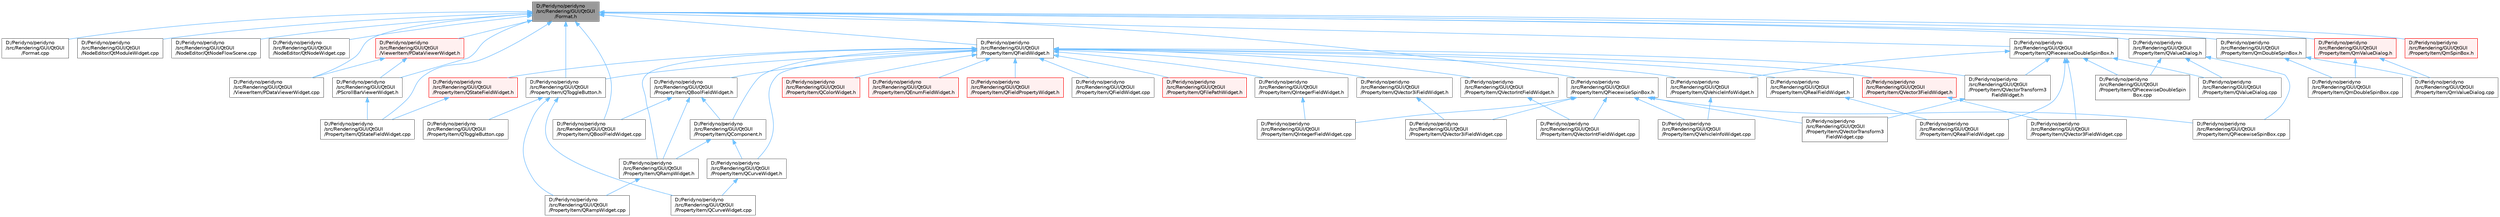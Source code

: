 digraph "D:/Peridyno/peridyno/src/Rendering/GUI/QtGUI/Format.h"
{
 // LATEX_PDF_SIZE
  bgcolor="transparent";
  edge [fontname=Helvetica,fontsize=10,labelfontname=Helvetica,labelfontsize=10];
  node [fontname=Helvetica,fontsize=10,shape=box,height=0.2,width=0.4];
  Node1 [id="Node000001",label="D:/Peridyno/peridyno\l/src/Rendering/GUI/QtGUI\l/Format.h",height=0.2,width=0.4,color="gray40", fillcolor="grey60", style="filled", fontcolor="black",tooltip=" "];
  Node1 -> Node2 [id="edge1_Node000001_Node000002",dir="back",color="steelblue1",style="solid",tooltip=" "];
  Node2 [id="Node000002",label="D:/Peridyno/peridyno\l/src/Rendering/GUI/QtGUI\l/Format.cpp",height=0.2,width=0.4,color="grey40", fillcolor="white", style="filled",URL="$_format_8cpp.html",tooltip=" "];
  Node1 -> Node3 [id="edge2_Node000001_Node000003",dir="back",color="steelblue1",style="solid",tooltip=" "];
  Node3 [id="Node000003",label="D:/Peridyno/peridyno\l/src/Rendering/GUI/QtGUI\l/NodeEditor/QtModuleWidget.cpp",height=0.2,width=0.4,color="grey40", fillcolor="white", style="filled",URL="$_qt_module_widget_8cpp.html",tooltip=" "];
  Node1 -> Node4 [id="edge3_Node000001_Node000004",dir="back",color="steelblue1",style="solid",tooltip=" "];
  Node4 [id="Node000004",label="D:/Peridyno/peridyno\l/src/Rendering/GUI/QtGUI\l/NodeEditor/QtNodeFlowScene.cpp",height=0.2,width=0.4,color="grey40", fillcolor="white", style="filled",URL="$_qt_node_flow_scene_8cpp.html",tooltip=" "];
  Node1 -> Node5 [id="edge4_Node000001_Node000005",dir="back",color="steelblue1",style="solid",tooltip=" "];
  Node5 [id="Node000005",label="D:/Peridyno/peridyno\l/src/Rendering/GUI/QtGUI\l/NodeEditor/QtNodeWidget.cpp",height=0.2,width=0.4,color="grey40", fillcolor="white", style="filled",URL="$_qt_node_widget_8cpp.html",tooltip=" "];
  Node1 -> Node6 [id="edge5_Node000001_Node000006",dir="back",color="steelblue1",style="solid",tooltip=" "];
  Node6 [id="Node000006",label="D:/Peridyno/peridyno\l/src/Rendering/GUI/QtGUI\l/PScrollBarViewerWidget.h",height=0.2,width=0.4,color="grey40", fillcolor="white", style="filled",URL="$_p_scroll_bar_viewer_widget_8h.html",tooltip=" "];
  Node6 -> Node7 [id="edge6_Node000006_Node000007",dir="back",color="steelblue1",style="solid",tooltip=" "];
  Node7 [id="Node000007",label="D:/Peridyno/peridyno\l/src/Rendering/GUI/QtGUI\l/PropertyItem/QStateFieldWidget.cpp",height=0.2,width=0.4,color="grey40", fillcolor="white", style="filled",URL="$_q_state_field_widget_8cpp.html",tooltip=" "];
  Node1 -> Node8 [id="edge7_Node000001_Node000008",dir="back",color="steelblue1",style="solid",tooltip=" "];
  Node8 [id="Node000008",label="D:/Peridyno/peridyno\l/src/Rendering/GUI/QtGUI\l/PropertyItem/QBoolFieldWidget.cpp",height=0.2,width=0.4,color="grey40", fillcolor="white", style="filled",URL="$_q_bool_field_widget_8cpp.html",tooltip=" "];
  Node1 -> Node9 [id="edge8_Node000001_Node000009",dir="back",color="steelblue1",style="solid",tooltip=" "];
  Node9 [id="Node000009",label="D:/Peridyno/peridyno\l/src/Rendering/GUI/QtGUI\l/PropertyItem/QFieldWidget.h",height=0.2,width=0.4,color="grey40", fillcolor="white", style="filled",URL="$_q_field_widget_8h.html",tooltip=" "];
  Node9 -> Node10 [id="edge9_Node000009_Node000010",dir="back",color="steelblue1",style="solid",tooltip=" "];
  Node10 [id="Node000010",label="D:/Peridyno/peridyno\l/src/Rendering/GUI/QtGUI\l/PropertyItem/QBoolFieldWidget.h",height=0.2,width=0.4,color="grey40", fillcolor="white", style="filled",URL="$_q_bool_field_widget_8h.html",tooltip=" "];
  Node10 -> Node8 [id="edge10_Node000010_Node000008",dir="back",color="steelblue1",style="solid",tooltip=" "];
  Node10 -> Node11 [id="edge11_Node000010_Node000011",dir="back",color="steelblue1",style="solid",tooltip=" "];
  Node11 [id="Node000011",label="D:/Peridyno/peridyno\l/src/Rendering/GUI/QtGUI\l/PropertyItem/QComponent.h",height=0.2,width=0.4,color="grey40", fillcolor="white", style="filled",URL="$_q_component_8h.html",tooltip=" "];
  Node11 -> Node12 [id="edge12_Node000011_Node000012",dir="back",color="steelblue1",style="solid",tooltip=" "];
  Node12 [id="Node000012",label="D:/Peridyno/peridyno\l/src/Rendering/GUI/QtGUI\l/PropertyItem/QCurveWidget.h",height=0.2,width=0.4,color="grey40", fillcolor="white", style="filled",URL="$_q_curve_widget_8h.html",tooltip=" "];
  Node12 -> Node13 [id="edge13_Node000012_Node000013",dir="back",color="steelblue1",style="solid",tooltip=" "];
  Node13 [id="Node000013",label="D:/Peridyno/peridyno\l/src/Rendering/GUI/QtGUI\l/PropertyItem/QCurveWidget.cpp",height=0.2,width=0.4,color="grey40", fillcolor="white", style="filled",URL="$_q_curve_widget_8cpp.html",tooltip=" "];
  Node11 -> Node14 [id="edge14_Node000011_Node000014",dir="back",color="steelblue1",style="solid",tooltip=" "];
  Node14 [id="Node000014",label="D:/Peridyno/peridyno\l/src/Rendering/GUI/QtGUI\l/PropertyItem/QRampWidget.h",height=0.2,width=0.4,color="grey40", fillcolor="white", style="filled",URL="$_q_ramp_widget_8h.html",tooltip=" "];
  Node14 -> Node15 [id="edge15_Node000014_Node000015",dir="back",color="steelblue1",style="solid",tooltip=" "];
  Node15 [id="Node000015",label="D:/Peridyno/peridyno\l/src/Rendering/GUI/QtGUI\l/PropertyItem/QRampWidget.cpp",height=0.2,width=0.4,color="grey40", fillcolor="white", style="filled",URL="$_q_ramp_widget_8cpp.html",tooltip=" "];
  Node10 -> Node14 [id="edge16_Node000010_Node000014",dir="back",color="steelblue1",style="solid",tooltip=" "];
  Node9 -> Node16 [id="edge17_Node000009_Node000016",dir="back",color="steelblue1",style="solid",tooltip=" "];
  Node16 [id="Node000016",label="D:/Peridyno/peridyno\l/src/Rendering/GUI/QtGUI\l/PropertyItem/QColorWidget.h",height=0.2,width=0.4,color="red", fillcolor="#FFF0F0", style="filled",URL="$_q_color_widget_8h.html",tooltip=" "];
  Node9 -> Node11 [id="edge18_Node000009_Node000011",dir="back",color="steelblue1",style="solid",tooltip=" "];
  Node9 -> Node12 [id="edge19_Node000009_Node000012",dir="back",color="steelblue1",style="solid",tooltip=" "];
  Node9 -> Node18 [id="edge20_Node000009_Node000018",dir="back",color="steelblue1",style="solid",tooltip=" "];
  Node18 [id="Node000018",label="D:/Peridyno/peridyno\l/src/Rendering/GUI/QtGUI\l/PropertyItem/QEnumFieldWidget.h",height=0.2,width=0.4,color="red", fillcolor="#FFF0F0", style="filled",URL="$_q_enum_field_widget_8h.html",tooltip=" "];
  Node9 -> Node20 [id="edge21_Node000009_Node000020",dir="back",color="steelblue1",style="solid",tooltip=" "];
  Node20 [id="Node000020",label="D:/Peridyno/peridyno\l/src/Rendering/GUI/QtGUI\l/PropertyItem/QFieldPropertyWidget.h",height=0.2,width=0.4,color="red", fillcolor="#FFF0F0", style="filled",URL="$_q_field_property_widget_8h.html",tooltip=" "];
  Node9 -> Node22 [id="edge22_Node000009_Node000022",dir="back",color="steelblue1",style="solid",tooltip=" "];
  Node22 [id="Node000022",label="D:/Peridyno/peridyno\l/src/Rendering/GUI/QtGUI\l/PropertyItem/QFieldWidget.cpp",height=0.2,width=0.4,color="grey40", fillcolor="white", style="filled",URL="$_q_field_widget_8cpp.html",tooltip=" "];
  Node9 -> Node23 [id="edge23_Node000009_Node000023",dir="back",color="steelblue1",style="solid",tooltip=" "];
  Node23 [id="Node000023",label="D:/Peridyno/peridyno\l/src/Rendering/GUI/QtGUI\l/PropertyItem/QFilePathWidget.h",height=0.2,width=0.4,color="red", fillcolor="#FFF0F0", style="filled",URL="$_q_file_path_widget_8h.html",tooltip=" "];
  Node9 -> Node25 [id="edge24_Node000009_Node000025",dir="back",color="steelblue1",style="solid",tooltip=" "];
  Node25 [id="Node000025",label="D:/Peridyno/peridyno\l/src/Rendering/GUI/QtGUI\l/PropertyItem/QIntegerFieldWidget.h",height=0.2,width=0.4,color="grey40", fillcolor="white", style="filled",URL="$_q_integer_field_widget_8h.html",tooltip=" "];
  Node25 -> Node26 [id="edge25_Node000025_Node000026",dir="back",color="steelblue1",style="solid",tooltip=" "];
  Node26 [id="Node000026",label="D:/Peridyno/peridyno\l/src/Rendering/GUI/QtGUI\l/PropertyItem/QIntegerFieldWidget.cpp",height=0.2,width=0.4,color="grey40", fillcolor="white", style="filled",URL="$_q_integer_field_widget_8cpp.html",tooltip=" "];
  Node9 -> Node14 [id="edge26_Node000009_Node000014",dir="back",color="steelblue1",style="solid",tooltip=" "];
  Node9 -> Node27 [id="edge27_Node000009_Node000027",dir="back",color="steelblue1",style="solid",tooltip=" "];
  Node27 [id="Node000027",label="D:/Peridyno/peridyno\l/src/Rendering/GUI/QtGUI\l/PropertyItem/QRealFieldWidget.h",height=0.2,width=0.4,color="grey40", fillcolor="white", style="filled",URL="$_q_real_field_widget_8h.html",tooltip=" "];
  Node27 -> Node28 [id="edge28_Node000027_Node000028",dir="back",color="steelblue1",style="solid",tooltip=" "];
  Node28 [id="Node000028",label="D:/Peridyno/peridyno\l/src/Rendering/GUI/QtGUI\l/PropertyItem/QRealFieldWidget.cpp",height=0.2,width=0.4,color="grey40", fillcolor="white", style="filled",URL="$_q_real_field_widget_8cpp.html",tooltip=" "];
  Node9 -> Node29 [id="edge29_Node000009_Node000029",dir="back",color="steelblue1",style="solid",tooltip=" "];
  Node29 [id="Node000029",label="D:/Peridyno/peridyno\l/src/Rendering/GUI/QtGUI\l/PropertyItem/QStateFieldWidget.h",height=0.2,width=0.4,color="red", fillcolor="#FFF0F0", style="filled",URL="$_q_state_field_widget_8h.html",tooltip=" "];
  Node29 -> Node7 [id="edge30_Node000029_Node000007",dir="back",color="steelblue1",style="solid",tooltip=" "];
  Node9 -> Node31 [id="edge31_Node000009_Node000031",dir="back",color="steelblue1",style="solid",tooltip=" "];
  Node31 [id="Node000031",label="D:/Peridyno/peridyno\l/src/Rendering/GUI/QtGUI\l/PropertyItem/QToggleButton.h",height=0.2,width=0.4,color="grey40", fillcolor="white", style="filled",URL="$_q_toggle_button_8h.html",tooltip=" "];
  Node31 -> Node13 [id="edge32_Node000031_Node000013",dir="back",color="steelblue1",style="solid",tooltip=" "];
  Node31 -> Node15 [id="edge33_Node000031_Node000015",dir="back",color="steelblue1",style="solid",tooltip=" "];
  Node31 -> Node32 [id="edge34_Node000031_Node000032",dir="back",color="steelblue1",style="solid",tooltip=" "];
  Node32 [id="Node000032",label="D:/Peridyno/peridyno\l/src/Rendering/GUI/QtGUI\l/PropertyItem/QToggleButton.cpp",height=0.2,width=0.4,color="grey40", fillcolor="white", style="filled",URL="$_q_toggle_button_8cpp.html",tooltip=" "];
  Node9 -> Node33 [id="edge35_Node000009_Node000033",dir="back",color="steelblue1",style="solid",tooltip=" "];
  Node33 [id="Node000033",label="D:/Peridyno/peridyno\l/src/Rendering/GUI/QtGUI\l/PropertyItem/QVector3FieldWidget.h",height=0.2,width=0.4,color="red", fillcolor="#FFF0F0", style="filled",URL="$_q_vector3_field_widget_8h.html",tooltip=" "];
  Node33 -> Node35 [id="edge36_Node000033_Node000035",dir="back",color="steelblue1",style="solid",tooltip=" "];
  Node35 [id="Node000035",label="D:/Peridyno/peridyno\l/src/Rendering/GUI/QtGUI\l/PropertyItem/QVector3FieldWidget.cpp",height=0.2,width=0.4,color="grey40", fillcolor="white", style="filled",URL="$_q_vector3_field_widget_8cpp.html",tooltip=" "];
  Node9 -> Node36 [id="edge37_Node000009_Node000036",dir="back",color="steelblue1",style="solid",tooltip=" "];
  Node36 [id="Node000036",label="D:/Peridyno/peridyno\l/src/Rendering/GUI/QtGUI\l/PropertyItem/QVector3iFieldWidget.h",height=0.2,width=0.4,color="grey40", fillcolor="white", style="filled",URL="$_q_vector3i_field_widget_8h.html",tooltip=" "];
  Node36 -> Node37 [id="edge38_Node000036_Node000037",dir="back",color="steelblue1",style="solid",tooltip=" "];
  Node37 [id="Node000037",label="D:/Peridyno/peridyno\l/src/Rendering/GUI/QtGUI\l/PropertyItem/QVector3iFieldWidget.cpp",height=0.2,width=0.4,color="grey40", fillcolor="white", style="filled",URL="$_q_vector3i_field_widget_8cpp.html",tooltip=" "];
  Node9 -> Node38 [id="edge39_Node000009_Node000038",dir="back",color="steelblue1",style="solid",tooltip=" "];
  Node38 [id="Node000038",label="D:/Peridyno/peridyno\l/src/Rendering/GUI/QtGUI\l/PropertyItem/QVectorIntFieldWidget.h",height=0.2,width=0.4,color="grey40", fillcolor="white", style="filled",URL="$_q_vector_int_field_widget_8h.html",tooltip=" "];
  Node38 -> Node39 [id="edge40_Node000038_Node000039",dir="back",color="steelblue1",style="solid",tooltip=" "];
  Node39 [id="Node000039",label="D:/Peridyno/peridyno\l/src/Rendering/GUI/QtGUI\l/PropertyItem/QVectorIntFieldWidget.cpp",height=0.2,width=0.4,color="grey40", fillcolor="white", style="filled",URL="$_q_vector_int_field_widget_8cpp.html",tooltip=" "];
  Node9 -> Node40 [id="edge41_Node000009_Node000040",dir="back",color="steelblue1",style="solid",tooltip=" "];
  Node40 [id="Node000040",label="D:/Peridyno/peridyno\l/src/Rendering/GUI/QtGUI\l/PropertyItem/QVectorTransform3\lFieldWidget.h",height=0.2,width=0.4,color="grey40", fillcolor="white", style="filled",URL="$_q_vector_transform3_field_widget_8h.html",tooltip=" "];
  Node40 -> Node41 [id="edge42_Node000040_Node000041",dir="back",color="steelblue1",style="solid",tooltip=" "];
  Node41 [id="Node000041",label="D:/Peridyno/peridyno\l/src/Rendering/GUI/QtGUI\l/PropertyItem/QVectorTransform3\lFieldWidget.cpp",height=0.2,width=0.4,color="grey40", fillcolor="white", style="filled",URL="$_q_vector_transform3_field_widget_8cpp.html",tooltip=" "];
  Node9 -> Node42 [id="edge43_Node000009_Node000042",dir="back",color="steelblue1",style="solid",tooltip=" "];
  Node42 [id="Node000042",label="D:/Peridyno/peridyno\l/src/Rendering/GUI/QtGUI\l/PropertyItem/QVehicleInfoWidget.h",height=0.2,width=0.4,color="grey40", fillcolor="white", style="filled",URL="$_q_vehicle_info_widget_8h.html",tooltip=" "];
  Node42 -> Node43 [id="edge44_Node000042_Node000043",dir="back",color="steelblue1",style="solid",tooltip=" "];
  Node43 [id="Node000043",label="D:/Peridyno/peridyno\l/src/Rendering/GUI/QtGUI\l/PropertyItem/QVehicleInfoWidget.cpp",height=0.2,width=0.4,color="grey40", fillcolor="white", style="filled",URL="$_q_vehicle_info_widget_8cpp.html",tooltip=" "];
  Node1 -> Node44 [id="edge45_Node000001_Node000044",dir="back",color="steelblue1",style="solid",tooltip=" "];
  Node44 [id="Node000044",label="D:/Peridyno/peridyno\l/src/Rendering/GUI/QtGUI\l/PropertyItem/QPiecewiseDoubleSpinBox.h",height=0.2,width=0.4,color="grey40", fillcolor="white", style="filled",URL="$_q_piecewise_double_spin_box_8h.html",tooltip=" "];
  Node44 -> Node45 [id="edge46_Node000044_Node000045",dir="back",color="steelblue1",style="solid",tooltip=" "];
  Node45 [id="Node000045",label="D:/Peridyno/peridyno\l/src/Rendering/GUI/QtGUI\l/PropertyItem/QPiecewiseDoubleSpin\lBox.cpp",height=0.2,width=0.4,color="grey40", fillcolor="white", style="filled",URL="$_q_piecewise_double_spin_box_8cpp.html",tooltip=" "];
  Node44 -> Node28 [id="edge47_Node000044_Node000028",dir="back",color="steelblue1",style="solid",tooltip=" "];
  Node44 -> Node46 [id="edge48_Node000044_Node000046",dir="back",color="steelblue1",style="solid",tooltip=" "];
  Node46 [id="Node000046",label="D:/Peridyno/peridyno\l/src/Rendering/GUI/QtGUI\l/PropertyItem/QValueDialog.cpp",height=0.2,width=0.4,color="grey40", fillcolor="white", style="filled",URL="$_q_value_dialog_8cpp.html",tooltip=" "];
  Node44 -> Node35 [id="edge49_Node000044_Node000035",dir="back",color="steelblue1",style="solid",tooltip=" "];
  Node44 -> Node40 [id="edge50_Node000044_Node000040",dir="back",color="steelblue1",style="solid",tooltip=" "];
  Node44 -> Node42 [id="edge51_Node000044_Node000042",dir="back",color="steelblue1",style="solid",tooltip=" "];
  Node1 -> Node47 [id="edge52_Node000001_Node000047",dir="back",color="steelblue1",style="solid",tooltip=" "];
  Node47 [id="Node000047",label="D:/Peridyno/peridyno\l/src/Rendering/GUI/QtGUI\l/PropertyItem/QPiecewiseSpinBox.h",height=0.2,width=0.4,color="grey40", fillcolor="white", style="filled",URL="$_q_piecewise_spin_box_8h.html",tooltip=" "];
  Node47 -> Node26 [id="edge53_Node000047_Node000026",dir="back",color="steelblue1",style="solid",tooltip=" "];
  Node47 -> Node48 [id="edge54_Node000047_Node000048",dir="back",color="steelblue1",style="solid",tooltip=" "];
  Node48 [id="Node000048",label="D:/Peridyno/peridyno\l/src/Rendering/GUI/QtGUI\l/PropertyItem/QPiecewiseSpinBox.cpp",height=0.2,width=0.4,color="grey40", fillcolor="white", style="filled",URL="$_q_piecewise_spin_box_8cpp.html",tooltip=" "];
  Node47 -> Node37 [id="edge55_Node000047_Node000037",dir="back",color="steelblue1",style="solid",tooltip=" "];
  Node47 -> Node39 [id="edge56_Node000047_Node000039",dir="back",color="steelblue1",style="solid",tooltip=" "];
  Node47 -> Node41 [id="edge57_Node000047_Node000041",dir="back",color="steelblue1",style="solid",tooltip=" "];
  Node47 -> Node43 [id="edge58_Node000047_Node000043",dir="back",color="steelblue1",style="solid",tooltip=" "];
  Node1 -> Node7 [id="edge59_Node000001_Node000007",dir="back",color="steelblue1",style="solid",tooltip=" "];
  Node1 -> Node31 [id="edge60_Node000001_Node000031",dir="back",color="steelblue1",style="solid",tooltip=" "];
  Node1 -> Node49 [id="edge61_Node000001_Node000049",dir="back",color="steelblue1",style="solid",tooltip=" "];
  Node49 [id="Node000049",label="D:/Peridyno/peridyno\l/src/Rendering/GUI/QtGUI\l/PropertyItem/QValueDialog.h",height=0.2,width=0.4,color="grey40", fillcolor="white", style="filled",URL="$_q_value_dialog_8h.html",tooltip=" "];
  Node49 -> Node45 [id="edge62_Node000049_Node000045",dir="back",color="steelblue1",style="solid",tooltip=" "];
  Node49 -> Node48 [id="edge63_Node000049_Node000048",dir="back",color="steelblue1",style="solid",tooltip=" "];
  Node49 -> Node46 [id="edge64_Node000049_Node000046",dir="back",color="steelblue1",style="solid",tooltip=" "];
  Node1 -> Node50 [id="edge65_Node000001_Node000050",dir="back",color="steelblue1",style="solid",tooltip=" "];
  Node50 [id="Node000050",label="D:/Peridyno/peridyno\l/src/Rendering/GUI/QtGUI\l/PropertyItem/QmDoubleSpinBox.h",height=0.2,width=0.4,color="grey40", fillcolor="white", style="filled",URL="$_qm_double_spin_box_8h.html",tooltip=" "];
  Node50 -> Node51 [id="edge66_Node000050_Node000051",dir="back",color="steelblue1",style="solid",tooltip=" "];
  Node51 [id="Node000051",label="D:/Peridyno/peridyno\l/src/Rendering/GUI/QtGUI\l/PropertyItem/QmDoubleSpinBox.cpp",height=0.2,width=0.4,color="grey40", fillcolor="white", style="filled",URL="$_qm_double_spin_box_8cpp.html",tooltip=" "];
  Node50 -> Node52 [id="edge67_Node000050_Node000052",dir="back",color="steelblue1",style="solid",tooltip=" "];
  Node52 [id="Node000052",label="D:/Peridyno/peridyno\l/src/Rendering/GUI/QtGUI\l/PropertyItem/QmValueDialog.cpp",height=0.2,width=0.4,color="grey40", fillcolor="white", style="filled",URL="$_qm_value_dialog_8cpp.html",tooltip=" "];
  Node1 -> Node53 [id="edge68_Node000001_Node000053",dir="back",color="steelblue1",style="solid",tooltip=" "];
  Node53 [id="Node000053",label="D:/Peridyno/peridyno\l/src/Rendering/GUI/QtGUI\l/PropertyItem/QmSpinBox.h",height=0.2,width=0.4,color="red", fillcolor="#FFF0F0", style="filled",URL="$_qm_spin_box_8h.html",tooltip=" "];
  Node1 -> Node55 [id="edge69_Node000001_Node000055",dir="back",color="steelblue1",style="solid",tooltip=" "];
  Node55 [id="Node000055",label="D:/Peridyno/peridyno\l/src/Rendering/GUI/QtGUI\l/PropertyItem/QmValueDialog.h",height=0.2,width=0.4,color="red", fillcolor="#FFF0F0", style="filled",URL="$_qm_value_dialog_8h.html",tooltip=" "];
  Node55 -> Node51 [id="edge70_Node000055_Node000051",dir="back",color="steelblue1",style="solid",tooltip=" "];
  Node55 -> Node52 [id="edge71_Node000055_Node000052",dir="back",color="steelblue1",style="solid",tooltip=" "];
  Node1 -> Node56 [id="edge72_Node000001_Node000056",dir="back",color="steelblue1",style="solid",tooltip=" "];
  Node56 [id="Node000056",label="D:/Peridyno/peridyno\l/src/Rendering/GUI/QtGUI\l/ViewerItem/PDataViewerWidget.cpp",height=0.2,width=0.4,color="grey40", fillcolor="white", style="filled",URL="$_p_data_viewer_widget_8cpp.html",tooltip=" "];
  Node1 -> Node57 [id="edge73_Node000001_Node000057",dir="back",color="steelblue1",style="solid",tooltip=" "];
  Node57 [id="Node000057",label="D:/Peridyno/peridyno\l/src/Rendering/GUI/QtGUI\l/ViewerItem/PDataViewerWidget.h",height=0.2,width=0.4,color="red", fillcolor="#FFF0F0", style="filled",URL="$_p_data_viewer_widget_8h.html",tooltip=" "];
  Node57 -> Node6 [id="edge74_Node000057_Node000006",dir="back",color="steelblue1",style="solid",tooltip=" "];
  Node57 -> Node56 [id="edge75_Node000057_Node000056",dir="back",color="steelblue1",style="solid",tooltip=" "];
}
